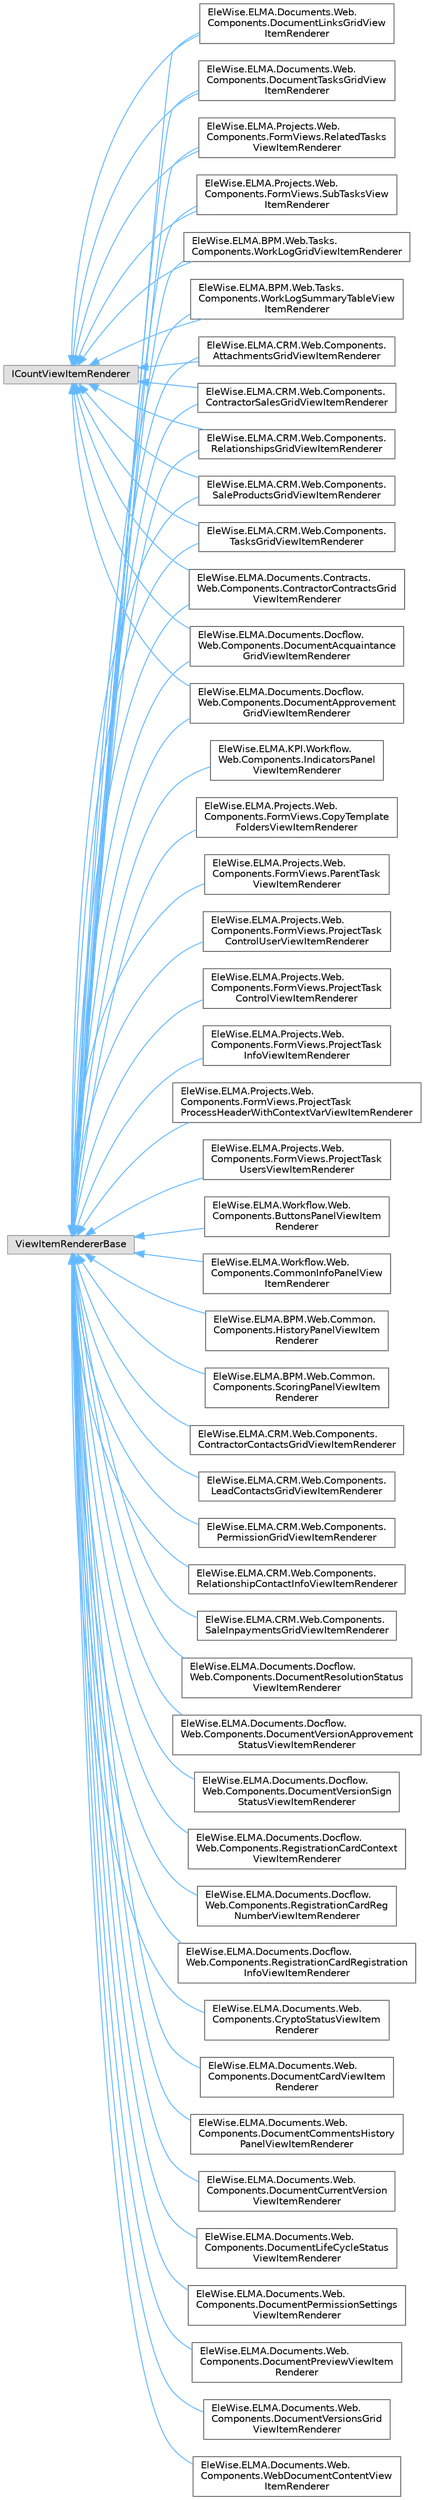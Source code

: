 digraph "Graphical Class Hierarchy"
{
 // LATEX_PDF_SIZE
  bgcolor="transparent";
  edge [fontname=Helvetica,fontsize=10,labelfontname=Helvetica,labelfontsize=10];
  node [fontname=Helvetica,fontsize=10,shape=box,height=0.2,width=0.4];
  rankdir="LR";
  Node0 [id="Node000000",label="ICountViewItemRenderer",height=0.2,width=0.4,color="grey60", fillcolor="#E0E0E0", style="filled",tooltip=" "];
  Node0 -> Node1 [id="edge1633_Node000000_Node000001",dir="back",color="steelblue1",style="solid",tooltip=" "];
  Node1 [id="Node000001",label="EleWise.ELMA.BPM.Web.Tasks.\lComponents.WorkLogGridViewItemRenderer",height=0.2,width=0.4,color="grey40", fillcolor="white", style="filled",URL="$class_ele_wise_1_1_e_l_m_a_1_1_b_p_m_1_1_web_1_1_tasks_1_1_components_1_1_work_log_grid_view_item_renderer.html",tooltip=" "];
  Node0 -> Node5 [id="edge1634_Node000000_Node000005",dir="back",color="steelblue1",style="solid",tooltip=" "];
  Node5 [id="Node000005",label="EleWise.ELMA.BPM.Web.Tasks.\lComponents.WorkLogSummaryTableView\lItemRenderer",height=0.2,width=0.4,color="grey40", fillcolor="white", style="filled",URL="$class_ele_wise_1_1_e_l_m_a_1_1_b_p_m_1_1_web_1_1_tasks_1_1_components_1_1_work_log_summary_table_view_item_renderer.html",tooltip=" "];
  Node0 -> Node6 [id="edge1635_Node000000_Node000006",dir="back",color="steelblue1",style="solid",tooltip=" "];
  Node6 [id="Node000006",label="EleWise.ELMA.CRM.Web.Components.\lAttachmentsGridViewItemRenderer",height=0.2,width=0.4,color="grey40", fillcolor="white", style="filled",URL="$class_ele_wise_1_1_e_l_m_a_1_1_c_r_m_1_1_web_1_1_components_1_1_attachments_grid_view_item_renderer.html",tooltip=" "];
  Node0 -> Node8 [id="edge1636_Node000000_Node000008",dir="back",color="steelblue1",style="solid",tooltip=" "];
  Node8 [id="Node000008",label="EleWise.ELMA.CRM.Web.Components.\lContractorSalesGridViewItemRenderer",height=0.2,width=0.4,color="grey40", fillcolor="white", style="filled",URL="$class_ele_wise_1_1_e_l_m_a_1_1_c_r_m_1_1_web_1_1_components_1_1_contractor_sales_grid_view_item_renderer.html",tooltip=" "];
  Node0 -> Node12 [id="edge1637_Node000000_Node000012",dir="back",color="steelblue1",style="solid",tooltip=" "];
  Node12 [id="Node000012",label="EleWise.ELMA.CRM.Web.Components.\lRelationshipsGridViewItemRenderer",height=0.2,width=0.4,color="grey40", fillcolor="white", style="filled",URL="$class_ele_wise_1_1_e_l_m_a_1_1_c_r_m_1_1_web_1_1_components_1_1_relationships_grid_view_item_renderer.html",tooltip=" "];
  Node0 -> Node14 [id="edge1638_Node000000_Node000014",dir="back",color="steelblue1",style="solid",tooltip=" "];
  Node14 [id="Node000014",label="EleWise.ELMA.CRM.Web.Components.\lSaleProductsGridViewItemRenderer",height=0.2,width=0.4,color="grey40", fillcolor="white", style="filled",URL="$class_ele_wise_1_1_e_l_m_a_1_1_c_r_m_1_1_web_1_1_components_1_1_sale_products_grid_view_item_renderer.html",tooltip=" "];
  Node0 -> Node15 [id="edge1639_Node000000_Node000015",dir="back",color="steelblue1",style="solid",tooltip=" "];
  Node15 [id="Node000015",label="EleWise.ELMA.CRM.Web.Components.\lTasksGridViewItemRenderer",height=0.2,width=0.4,color="grey40", fillcolor="white", style="filled",URL="$class_ele_wise_1_1_e_l_m_a_1_1_c_r_m_1_1_web_1_1_components_1_1_tasks_grid_view_item_renderer.html",tooltip=" "];
  Node0 -> Node16 [id="edge1640_Node000000_Node000016",dir="back",color="steelblue1",style="solid",tooltip=" "];
  Node16 [id="Node000016",label="EleWise.ELMA.Documents.Contracts.\lWeb.Components.ContractorContractsGrid\lViewItemRenderer",height=0.2,width=0.4,color="grey40", fillcolor="white", style="filled",URL="$class_ele_wise_1_1_e_l_m_a_1_1_documents_1_1_contracts_1_1_web_1_1_components_1_1_contractor_contracts_grid_view_item_renderer.html",tooltip="ViewItemRender."];
  Node0 -> Node17 [id="edge1641_Node000000_Node000017",dir="back",color="steelblue1",style="solid",tooltip=" "];
  Node17 [id="Node000017",label="EleWise.ELMA.Documents.Docflow.\lWeb.Components.DocumentAcquaintance\lGridViewItemRenderer",height=0.2,width=0.4,color="grey40", fillcolor="white", style="filled",URL="$class_ele_wise_1_1_e_l_m_a_1_1_documents_1_1_docflow_1_1_web_1_1_components_1_1_document_acquaintance_grid_view_item_renderer.html",tooltip=" "];
  Node0 -> Node18 [id="edge1642_Node000000_Node000018",dir="back",color="steelblue1",style="solid",tooltip=" "];
  Node18 [id="Node000018",label="EleWise.ELMA.Documents.Docflow.\lWeb.Components.DocumentApprovement\lGridViewItemRenderer",height=0.2,width=0.4,color="grey40", fillcolor="white", style="filled",URL="$class_ele_wise_1_1_e_l_m_a_1_1_documents_1_1_docflow_1_1_web_1_1_components_1_1_document_approvement_grid_view_item_renderer.html",tooltip=" "];
  Node0 -> Node30 [id="edge1643_Node000000_Node000030",dir="back",color="steelblue1",style="solid",tooltip=" "];
  Node30 [id="Node000030",label="EleWise.ELMA.Documents.Web.\lComponents.DocumentLinksGridView\lItemRenderer",height=0.2,width=0.4,color="grey40", fillcolor="white", style="filled",URL="$class_ele_wise_1_1_e_l_m_a_1_1_documents_1_1_web_1_1_components_1_1_document_links_grid_view_item_renderer.html",tooltip="Отрисовка списка связей документа"];
  Node0 -> Node33 [id="edge1644_Node000000_Node000033",dir="back",color="steelblue1",style="solid",tooltip=" "];
  Node33 [id="Node000033",label="EleWise.ELMA.Documents.Web.\lComponents.DocumentTasksGridView\lItemRenderer",height=0.2,width=0.4,color="grey40", fillcolor="white", style="filled",URL="$class_ele_wise_1_1_e_l_m_a_1_1_documents_1_1_web_1_1_components_1_1_document_tasks_grid_view_item_renderer.html",tooltip="Отрисовка списка задач по документу"];
  Node0 -> Node44 [id="edge1645_Node000000_Node000044",dir="back",color="steelblue1",style="solid",tooltip=" "];
  Node44 [id="Node000044",label="EleWise.ELMA.Projects.Web.\lComponents.FormViews.RelatedTasks\lViewItemRenderer",height=0.2,width=0.4,color="grey40", fillcolor="white", style="filled",URL="$class_ele_wise_1_1_e_l_m_a_1_1_projects_1_1_web_1_1_components_1_1_form_views_1_1_related_tasks_view_item_renderer.html",tooltip=" "];
  Node0 -> Node45 [id="edge1646_Node000000_Node000045",dir="back",color="steelblue1",style="solid",tooltip=" "];
  Node45 [id="Node000045",label="EleWise.ELMA.Projects.Web.\lComponents.FormViews.SubTasksView\lItemRenderer",height=0.2,width=0.4,color="grey40", fillcolor="white", style="filled",URL="$class_ele_wise_1_1_e_l_m_a_1_1_projects_1_1_web_1_1_components_1_1_form_views_1_1_sub_tasks_view_item_renderer.html",tooltip=" "];
  Node2 [id="Node000002",label="ViewItemRendererBase",height=0.2,width=0.4,color="grey60", fillcolor="#E0E0E0", style="filled",tooltip=" "];
  Node2 -> Node3 [id="edge1647_Node000002_Node000003",dir="back",color="steelblue1",style="solid",tooltip=" "];
  Node3 [id="Node000003",label="EleWise.ELMA.BPM.Web.Common.\lComponents.HistoryPanelViewItem\lRenderer",height=0.2,width=0.4,color="grey40", fillcolor="white", style="filled",URL="$class_ele_wise_1_1_e_l_m_a_1_1_b_p_m_1_1_web_1_1_common_1_1_components_1_1_history_panel_view_item_renderer.html",tooltip=" "];
  Node2 -> Node4 [id="edge1648_Node000002_Node000004",dir="back",color="steelblue1",style="solid",tooltip=" "];
  Node4 [id="Node000004",label="EleWise.ELMA.BPM.Web.Common.\lComponents.ScoringPanelViewItem\lRenderer",height=0.2,width=0.4,color="grey40", fillcolor="white", style="filled",URL="$class_ele_wise_1_1_e_l_m_a_1_1_b_p_m_1_1_web_1_1_common_1_1_components_1_1_scoring_panel_view_item_renderer.html",tooltip="ViewItem для отображения панели скоринга."];
  Node2 -> Node1 [id="edge1649_Node000002_Node000001",dir="back",color="steelblue1",style="solid",tooltip=" "];
  Node2 -> Node5 [id="edge1650_Node000002_Node000005",dir="back",color="steelblue1",style="solid",tooltip=" "];
  Node2 -> Node6 [id="edge1651_Node000002_Node000006",dir="back",color="steelblue1",style="solid",tooltip=" "];
  Node2 -> Node7 [id="edge1652_Node000002_Node000007",dir="back",color="steelblue1",style="solid",tooltip=" "];
  Node7 [id="Node000007",label="EleWise.ELMA.CRM.Web.Components.\lContractorContactsGridViewItemRenderer",height=0.2,width=0.4,color="grey40", fillcolor="white", style="filled",URL="$class_ele_wise_1_1_e_l_m_a_1_1_c_r_m_1_1_web_1_1_components_1_1_contractor_contacts_grid_view_item_renderer.html",tooltip=" "];
  Node2 -> Node8 [id="edge1653_Node000002_Node000008",dir="back",color="steelblue1",style="solid",tooltip=" "];
  Node2 -> Node9 [id="edge1654_Node000002_Node000009",dir="back",color="steelblue1",style="solid",tooltip=" "];
  Node9 [id="Node000009",label="EleWise.ELMA.CRM.Web.Components.\lLeadContactsGridViewItemRenderer",height=0.2,width=0.4,color="grey40", fillcolor="white", style="filled",URL="$class_ele_wise_1_1_e_l_m_a_1_1_c_r_m_1_1_web_1_1_components_1_1_lead_contacts_grid_view_item_renderer.html",tooltip=" "];
  Node2 -> Node10 [id="edge1655_Node000002_Node000010",dir="back",color="steelblue1",style="solid",tooltip=" "];
  Node10 [id="Node000010",label="EleWise.ELMA.CRM.Web.Components.\lPermissionGridViewItemRenderer",height=0.2,width=0.4,color="grey40", fillcolor="white", style="filled",URL="$class_ele_wise_1_1_e_l_m_a_1_1_c_r_m_1_1_web_1_1_components_1_1_permission_grid_view_item_renderer.html",tooltip=" "];
  Node2 -> Node11 [id="edge1656_Node000002_Node000011",dir="back",color="steelblue1",style="solid",tooltip=" "];
  Node11 [id="Node000011",label="EleWise.ELMA.CRM.Web.Components.\lRelationshipContactInfoViewItemRenderer",height=0.2,width=0.4,color="grey40", fillcolor="white", style="filled",URL="$class_ele_wise_1_1_e_l_m_a_1_1_c_r_m_1_1_web_1_1_components_1_1_relationship_contact_info_view_item_renderer.html",tooltip=" "];
  Node2 -> Node12 [id="edge1657_Node000002_Node000012",dir="back",color="steelblue1",style="solid",tooltip=" "];
  Node2 -> Node13 [id="edge1658_Node000002_Node000013",dir="back",color="steelblue1",style="solid",tooltip=" "];
  Node13 [id="Node000013",label="EleWise.ELMA.CRM.Web.Components.\lSaleInpaymentsGridViewItemRenderer",height=0.2,width=0.4,color="grey40", fillcolor="white", style="filled",URL="$class_ele_wise_1_1_e_l_m_a_1_1_c_r_m_1_1_web_1_1_components_1_1_sale_inpayments_grid_view_item_renderer.html",tooltip=" "];
  Node2 -> Node14 [id="edge1659_Node000002_Node000014",dir="back",color="steelblue1",style="solid",tooltip=" "];
  Node2 -> Node15 [id="edge1660_Node000002_Node000015",dir="back",color="steelblue1",style="solid",tooltip=" "];
  Node2 -> Node16 [id="edge1661_Node000002_Node000016",dir="back",color="steelblue1",style="solid",tooltip=" "];
  Node2 -> Node17 [id="edge1662_Node000002_Node000017",dir="back",color="steelblue1",style="solid",tooltip=" "];
  Node2 -> Node18 [id="edge1663_Node000002_Node000018",dir="back",color="steelblue1",style="solid",tooltip=" "];
  Node2 -> Node19 [id="edge1664_Node000002_Node000019",dir="back",color="steelblue1",style="solid",tooltip=" "];
  Node19 [id="Node000019",label="EleWise.ELMA.Documents.Docflow.\lWeb.Components.DocumentResolutionStatus\lViewItemRenderer",height=0.2,width=0.4,color="grey40", fillcolor="white", style="filled",URL="$class_ele_wise_1_1_e_l_m_a_1_1_documents_1_1_docflow_1_1_web_1_1_components_1_1_document_resolution_status_view_item_renderer.html",tooltip=" "];
  Node2 -> Node20 [id="edge1665_Node000002_Node000020",dir="back",color="steelblue1",style="solid",tooltip=" "];
  Node20 [id="Node000020",label="EleWise.ELMA.Documents.Docflow.\lWeb.Components.DocumentVersionApprovement\lStatusViewItemRenderer",height=0.2,width=0.4,color="grey40", fillcolor="white", style="filled",URL="$class_ele_wise_1_1_e_l_m_a_1_1_documents_1_1_docflow_1_1_web_1_1_components_1_1_document_version50b170d0334ef267adec2ee588937ace.html",tooltip=" "];
  Node2 -> Node21 [id="edge1666_Node000002_Node000021",dir="back",color="steelblue1",style="solid",tooltip=" "];
  Node21 [id="Node000021",label="EleWise.ELMA.Documents.Docflow.\lWeb.Components.DocumentVersionSign\lStatusViewItemRenderer",height=0.2,width=0.4,color="grey40", fillcolor="white", style="filled",URL="$class_ele_wise_1_1_e_l_m_a_1_1_documents_1_1_docflow_1_1_web_1_1_components_1_1_document_version_sign_status_view_item_renderer.html",tooltip=" "];
  Node2 -> Node22 [id="edge1667_Node000002_Node000022",dir="back",color="steelblue1",style="solid",tooltip=" "];
  Node22 [id="Node000022",label="EleWise.ELMA.Documents.Docflow.\lWeb.Components.RegistrationCardContext\lViewItemRenderer",height=0.2,width=0.4,color="grey40", fillcolor="white", style="filled",URL="$class_ele_wise_1_1_e_l_m_a_1_1_documents_1_1_docflow_1_1_web_1_1_components_1_1_registration_card_context_view_item_renderer.html",tooltip=" "];
  Node2 -> Node23 [id="edge1668_Node000002_Node000023",dir="back",color="steelblue1",style="solid",tooltip=" "];
  Node23 [id="Node000023",label="EleWise.ELMA.Documents.Docflow.\lWeb.Components.RegistrationCardReg\lNumberViewItemRenderer",height=0.2,width=0.4,color="grey40", fillcolor="white", style="filled",URL="$class_ele_wise_1_1_e_l_m_a_1_1_documents_1_1_docflow_1_1_web_1_1_components_1_1_registration_card_reg_number_view_item_renderer.html",tooltip=" "];
  Node2 -> Node24 [id="edge1669_Node000002_Node000024",dir="back",color="steelblue1",style="solid",tooltip=" "];
  Node24 [id="Node000024",label="EleWise.ELMA.Documents.Docflow.\lWeb.Components.RegistrationCardRegistration\lInfoViewItemRenderer",height=0.2,width=0.4,color="grey40", fillcolor="white", style="filled",URL="$class_ele_wise_1_1_e_l_m_a_1_1_documents_1_1_docflow_1_1_web_1_1_components_1_1_registration_cared99f6277a9d1d05aada281417693790.html",tooltip=" "];
  Node2 -> Node25 [id="edge1670_Node000002_Node000025",dir="back",color="steelblue1",style="solid",tooltip=" "];
  Node25 [id="Node000025",label="EleWise.ELMA.Documents.Web.\lComponents.CryptoStatusViewItem\lRenderer",height=0.2,width=0.4,color="grey40", fillcolor="white", style="filled",URL="$class_ele_wise_1_1_e_l_m_a_1_1_documents_1_1_web_1_1_components_1_1_crypto_status_view_item_renderer.html",tooltip=" "];
  Node2 -> Node26 [id="edge1671_Node000002_Node000026",dir="back",color="steelblue1",style="solid",tooltip=" "];
  Node26 [id="Node000026",label="EleWise.ELMA.Documents.Web.\lComponents.DocumentCardViewItem\lRenderer",height=0.2,width=0.4,color="grey40", fillcolor="white", style="filled",URL="$class_ele_wise_1_1_e_l_m_a_1_1_documents_1_1_web_1_1_components_1_1_document_card_view_item_renderer.html",tooltip=" "];
  Node2 -> Node27 [id="edge1672_Node000002_Node000027",dir="back",color="steelblue1",style="solid",tooltip=" "];
  Node27 [id="Node000027",label="EleWise.ELMA.Documents.Web.\lComponents.DocumentCommentsHistory\lPanelViewItemRenderer",height=0.2,width=0.4,color="grey40", fillcolor="white", style="filled",URL="$class_ele_wise_1_1_e_l_m_a_1_1_documents_1_1_web_1_1_components_1_1_document_comments_history_panel_view_item_renderer.html",tooltip=" "];
  Node2 -> Node28 [id="edge1673_Node000002_Node000028",dir="back",color="steelblue1",style="solid",tooltip=" "];
  Node28 [id="Node000028",label="EleWise.ELMA.Documents.Web.\lComponents.DocumentCurrentVersion\lViewItemRenderer",height=0.2,width=0.4,color="grey40", fillcolor="white", style="filled",URL="$class_ele_wise_1_1_e_l_m_a_1_1_documents_1_1_web_1_1_components_1_1_document_current_version_view_item_renderer.html",tooltip=" "];
  Node2 -> Node29 [id="edge1674_Node000002_Node000029",dir="back",color="steelblue1",style="solid",tooltip=" "];
  Node29 [id="Node000029",label="EleWise.ELMA.Documents.Web.\lComponents.DocumentLifeCycleStatus\lViewItemRenderer",height=0.2,width=0.4,color="grey40", fillcolor="white", style="filled",URL="$class_ele_wise_1_1_e_l_m_a_1_1_documents_1_1_web_1_1_components_1_1_document_life_cycle_status_view_item_renderer.html",tooltip=" "];
  Node2 -> Node30 [id="edge1675_Node000002_Node000030",dir="back",color="steelblue1",style="solid",tooltip=" "];
  Node2 -> Node31 [id="edge1676_Node000002_Node000031",dir="back",color="steelblue1",style="solid",tooltip=" "];
  Node31 [id="Node000031",label="EleWise.ELMA.Documents.Web.\lComponents.DocumentPermissionSettings\lViewItemRenderer",height=0.2,width=0.4,color="grey40", fillcolor="white", style="filled",URL="$class_ele_wise_1_1_e_l_m_a_1_1_documents_1_1_web_1_1_components_1_1_document_permission_settings_view_item_renderer.html",tooltip=" "];
  Node2 -> Node32 [id="edge1677_Node000002_Node000032",dir="back",color="steelblue1",style="solid",tooltip=" "];
  Node32 [id="Node000032",label="EleWise.ELMA.Documents.Web.\lComponents.DocumentPreviewViewItem\lRenderer",height=0.2,width=0.4,color="grey40", fillcolor="white", style="filled",URL="$class_ele_wise_1_1_e_l_m_a_1_1_documents_1_1_web_1_1_components_1_1_document_preview_view_item_renderer.html",tooltip=" "];
  Node2 -> Node33 [id="edge1678_Node000002_Node000033",dir="back",color="steelblue1",style="solid",tooltip=" "];
  Node2 -> Node34 [id="edge1679_Node000002_Node000034",dir="back",color="steelblue1",style="solid",tooltip=" "];
  Node34 [id="Node000034",label="EleWise.ELMA.Documents.Web.\lComponents.DocumentVersionsGrid\lViewItemRenderer",height=0.2,width=0.4,color="grey40", fillcolor="white", style="filled",URL="$class_ele_wise_1_1_e_l_m_a_1_1_documents_1_1_web_1_1_components_1_1_document_versions_grid_view_item_renderer.html",tooltip=" "];
  Node2 -> Node35 [id="edge1680_Node000002_Node000035",dir="back",color="steelblue1",style="solid",tooltip=" "];
  Node35 [id="Node000035",label="EleWise.ELMA.Documents.Web.\lComponents.WebDocumentContentView\lItemRenderer",height=0.2,width=0.4,color="grey40", fillcolor="white", style="filled",URL="$class_ele_wise_1_1_e_l_m_a_1_1_documents_1_1_web_1_1_components_1_1_web_document_content_view_item_renderer.html",tooltip=" "];
  Node2 -> Node36 [id="edge1681_Node000002_Node000036",dir="back",color="steelblue1",style="solid",tooltip=" "];
  Node36 [id="Node000036",label="EleWise.ELMA.KPI.Workflow.\lWeb.Components.IndicatorsPanel\lViewItemRenderer",height=0.2,width=0.4,color="grey40", fillcolor="white", style="filled",URL="$class_ele_wise_1_1_e_l_m_a_1_1_k_p_i_1_1_workflow_1_1_web_1_1_components_1_1_indicators_panel_view_item_renderer.html",tooltip=" "];
  Node2 -> Node37 [id="edge1682_Node000002_Node000037",dir="back",color="steelblue1",style="solid",tooltip=" "];
  Node37 [id="Node000037",label="EleWise.ELMA.Projects.Web.\lComponents.FormViews.CopyTemplate\lFoldersViewItemRenderer",height=0.2,width=0.4,color="grey40", fillcolor="white", style="filled",URL="$class_ele_wise_1_1_e_l_m_a_1_1_projects_1_1_web_1_1_components_1_1_form_views_1_1_copy_template_folders_view_item_renderer.html",tooltip="Рендер для CopyTemplateFolders."];
  Node2 -> Node38 [id="edge1683_Node000002_Node000038",dir="back",color="steelblue1",style="solid",tooltip=" "];
  Node38 [id="Node000038",label="EleWise.ELMA.Projects.Web.\lComponents.FormViews.ParentTask\lViewItemRenderer",height=0.2,width=0.4,color="grey40", fillcolor="white", style="filled",URL="$class_ele_wise_1_1_e_l_m_a_1_1_projects_1_1_web_1_1_components_1_1_form_views_1_1_parent_task_view_item_renderer.html",tooltip=" "];
  Node2 -> Node39 [id="edge1684_Node000002_Node000039",dir="back",color="steelblue1",style="solid",tooltip=" "];
  Node39 [id="Node000039",label="EleWise.ELMA.Projects.Web.\lComponents.FormViews.ProjectTask\lControlUserViewItemRenderer",height=0.2,width=0.4,color="grey40", fillcolor="white", style="filled",URL="$class_ele_wise_1_1_e_l_m_a_1_1_projects_1_1_web_1_1_components_1_1_form_views_1_1_project_task_control_user_view_item_renderer.html",tooltip=" "];
  Node2 -> Node40 [id="edge1685_Node000002_Node000040",dir="back",color="steelblue1",style="solid",tooltip=" "];
  Node40 [id="Node000040",label="EleWise.ELMA.Projects.Web.\lComponents.FormViews.ProjectTask\lControlViewItemRenderer",height=0.2,width=0.4,color="grey40", fillcolor="white", style="filled",URL="$class_ele_wise_1_1_e_l_m_a_1_1_projects_1_1_web_1_1_components_1_1_form_views_1_1_project_task_control_view_item_renderer.html",tooltip=" "];
  Node2 -> Node41 [id="edge1686_Node000002_Node000041",dir="back",color="steelblue1",style="solid",tooltip=" "];
  Node41 [id="Node000041",label="EleWise.ELMA.Projects.Web.\lComponents.FormViews.ProjectTask\lInfoViewItemRenderer",height=0.2,width=0.4,color="grey40", fillcolor="white", style="filled",URL="$class_ele_wise_1_1_e_l_m_a_1_1_projects_1_1_web_1_1_components_1_1_form_views_1_1_project_task_info_view_item_renderer.html",tooltip=" "];
  Node2 -> Node42 [id="edge1687_Node000002_Node000042",dir="back",color="steelblue1",style="solid",tooltip=" "];
  Node42 [id="Node000042",label="EleWise.ELMA.Projects.Web.\lComponents.FormViews.ProjectTask\lProcessHeaderWithContextVarViewItemRenderer",height=0.2,width=0.4,color="grey40", fillcolor="white", style="filled",URL="$class_ele_wise_1_1_e_l_m_a_1_1_projects_1_1_web_1_1_components_1_1_form_views_1_1_project_task_pdf645386d36b1d6e99e50da85903698f.html",tooltip=" "];
  Node2 -> Node43 [id="edge1688_Node000002_Node000043",dir="back",color="steelblue1",style="solid",tooltip=" "];
  Node43 [id="Node000043",label="EleWise.ELMA.Projects.Web.\lComponents.FormViews.ProjectTask\lUsersViewItemRenderer",height=0.2,width=0.4,color="grey40", fillcolor="white", style="filled",URL="$class_ele_wise_1_1_e_l_m_a_1_1_projects_1_1_web_1_1_components_1_1_form_views_1_1_project_task_users_view_item_renderer.html",tooltip=" "];
  Node2 -> Node44 [id="edge1689_Node000002_Node000044",dir="back",color="steelblue1",style="solid",tooltip=" "];
  Node2 -> Node45 [id="edge1690_Node000002_Node000045",dir="back",color="steelblue1",style="solid",tooltip=" "];
  Node2 -> Node46 [id="edge1691_Node000002_Node000046",dir="back",color="steelblue1",style="solid",tooltip=" "];
  Node46 [id="Node000046",label="EleWise.ELMA.Workflow.Web.\lComponents.ButtonsPanelViewItem\lRenderer",height=0.2,width=0.4,color="grey40", fillcolor="white", style="filled",URL="$class_ele_wise_1_1_e_l_m_a_1_1_workflow_1_1_web_1_1_components_1_1_buttons_panel_view_item_renderer.html",tooltip=" "];
  Node2 -> Node47 [id="edge1692_Node000002_Node000047",dir="back",color="steelblue1",style="solid",tooltip=" "];
  Node47 [id="Node000047",label="EleWise.ELMA.Workflow.Web.\lComponents.CommonInfoPanelView\lItemRenderer",height=0.2,width=0.4,color="grey40", fillcolor="white", style="filled",URL="$class_ele_wise_1_1_e_l_m_a_1_1_workflow_1_1_web_1_1_components_1_1_common_info_panel_view_item_renderer.html",tooltip=" "];
}
